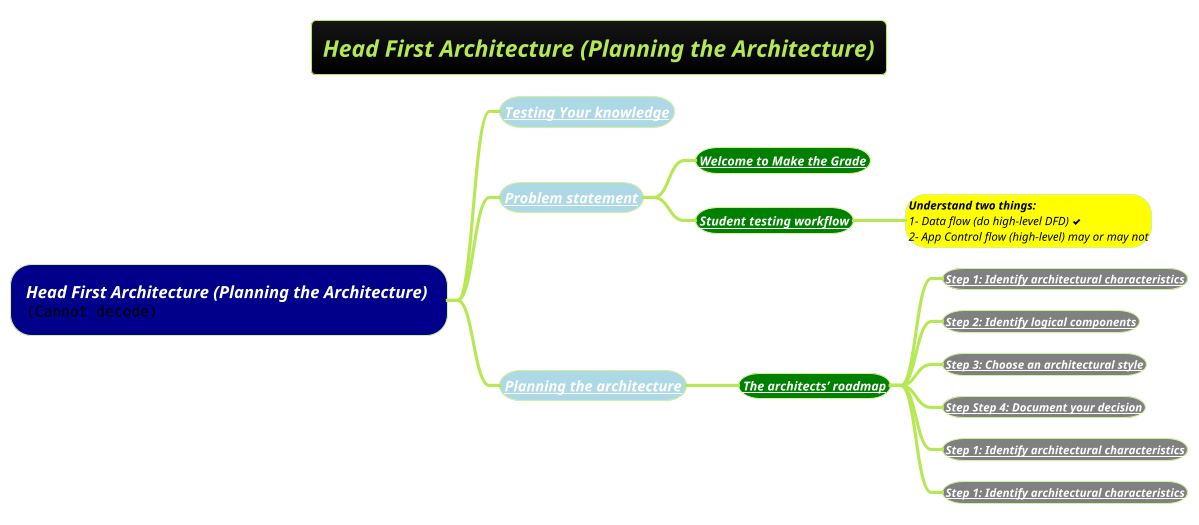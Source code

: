 @startmindmap
title = <i><size:18>Head First Architecture (Planning the Architecture)
!theme hacker

*[#darkblue] <i><color #white>Head First Architecture (Planning the Architecture) \n<img:images/img_841.png{scale=1}>
**[#lightblue] <i><color #black>[[docs/3-programming-languages/Venkat-Subramaniam/images/img_832.png Testing Your knowledge]]
**[#lightblue] <i><color #black>[[docs/3-programming-languages/Venkat-Subramaniam/images/img_833.png Problem statement]]
***[#green] <b><i><color #black>[[docs/3-programming-languages/Venkat-Subramaniam/images/img_833.png Welcome to Make the Grade]]
***[#green] <b><i><color #black>[[docs/3-programming-languages/Venkat-Subramaniam/images/img_834.png Student testing workflow]]
****[#yellow]:<i><b><color #black>Understand two things:
<i><color #black>1- Data flow (do high-level DFD) <&check>
<i><color #black>2- App Control flow (high-level) may or may not;
**[#lightblue] <i><color #black>[[docs/3-programming-languages/Venkat-Subramaniam/images/img_835.png Planning the architecture]]
***[#green] <b><i><color #black>[[docs/3-programming-languages/Venkat-Subramaniam/images/img_836.png The architects’ roadmap]]
****[#grey] <b><i><color #black>[[docs/3-programming-languages/Venkat-Subramaniam/images/img_837.png Step 1: Identify architectural characteristics]]
****[#grey] <b><i><color #black>[[docs/3-programming-languages/Venkat-Subramaniam/images/img_838.png Step 2: Identify logical components]]
****[#grey] <b><i><color #black>[[docs/3-programming-languages/Venkat-Subramaniam/images/img_839.png Step 3: Choose an architectural style]]
****[#grey] <b><i><color #black>[[docs/3-programming-languages/Venkat-Subramaniam/images/img_840.png Step Step 4: Document your decision]]
****[#grey] <b><i><color #black>[[docs/3-programming-languages/Venkat-Subramaniam/images/img_836.png Step 1: Identify architectural characteristics]]
****[#grey] <b><i><color #black>[[docs/3-programming-languages/Venkat-Subramaniam/images/img_836.png Step 1: Identify architectural characteristics]]

@endmindmap
